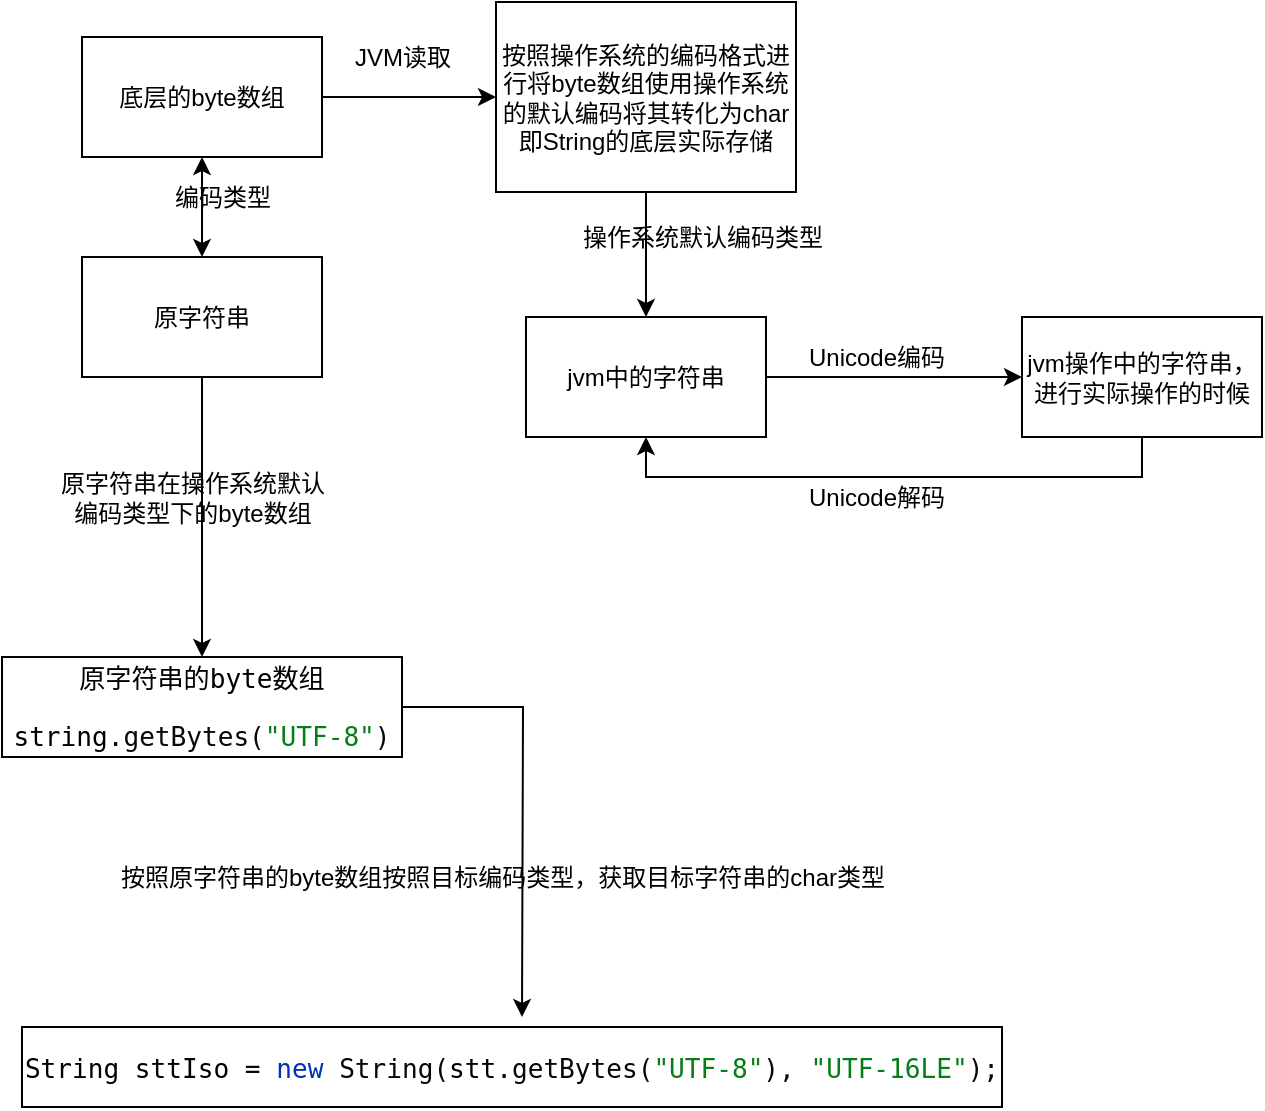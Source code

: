 <mxfile version="18.0.3" type="github">
  <diagram id="Y_zqLpwK-s-20bb0sWx3" name="第 1 页">
    <mxGraphModel dx="1422" dy="754" grid="1" gridSize="10" guides="1" tooltips="1" connect="1" arrows="1" fold="1" page="1" pageScale="1" pageWidth="827" pageHeight="1169" math="0" shadow="0">
      <root>
        <mxCell id="0" />
        <mxCell id="1" parent="0" />
        <mxCell id="Clm08EFhY0WN1bNjYeMY-13" value="" style="edgeStyle=orthogonalEdgeStyle;rounded=0;orthogonalLoop=1;jettySize=auto;html=1;" edge="1" parent="1" source="ttnnJIjA9G-Q_sFXiSrG-1" target="Clm08EFhY0WN1bNjYeMY-12">
          <mxGeometry relative="1" as="geometry" />
        </mxCell>
        <mxCell id="ttnnJIjA9G-Q_sFXiSrG-1" value="原字符串" style="rounded=0;whiteSpace=wrap;html=1;" parent="1" vertex="1">
          <mxGeometry x="160" y="207.5" width="120" height="60" as="geometry" />
        </mxCell>
        <mxCell id="ttnnJIjA9G-Q_sFXiSrG-2" value="底层的byte数组" style="rounded=0;whiteSpace=wrap;html=1;" parent="1" vertex="1">
          <mxGeometry x="160" y="97.5" width="120" height="60" as="geometry" />
        </mxCell>
        <mxCell id="ttnnJIjA9G-Q_sFXiSrG-3" value="" style="endArrow=classic;startArrow=classic;html=1;rounded=0;exitX=0.5;exitY=0;exitDx=0;exitDy=0;" parent="1" source="ttnnJIjA9G-Q_sFXiSrG-1" target="ttnnJIjA9G-Q_sFXiSrG-2" edge="1">
          <mxGeometry width="50" height="50" relative="1" as="geometry">
            <mxPoint x="410" y="437.5" as="sourcePoint" />
            <mxPoint x="460" y="387.5" as="targetPoint" />
          </mxGeometry>
        </mxCell>
        <mxCell id="Clm08EFhY0WN1bNjYeMY-2" value="" style="edgeStyle=orthogonalEdgeStyle;rounded=0;orthogonalLoop=1;jettySize=auto;html=1;" edge="1" parent="1" source="ttnnJIjA9G-Q_sFXiSrG-4" target="Clm08EFhY0WN1bNjYeMY-1">
          <mxGeometry relative="1" as="geometry" />
        </mxCell>
        <mxCell id="ttnnJIjA9G-Q_sFXiSrG-4" value="按照操作系统的编码格式进行将byte数组使用操作系统的默认编码将其转化为char即String的底层实际存储" style="rounded=0;whiteSpace=wrap;html=1;" parent="1" vertex="1">
          <mxGeometry x="367" y="80" width="150" height="95" as="geometry" />
        </mxCell>
        <mxCell id="ttnnJIjA9G-Q_sFXiSrG-5" value="" style="endArrow=classic;html=1;rounded=0;exitX=1;exitY=0.5;exitDx=0;exitDy=0;entryX=0;entryY=0.5;entryDx=0;entryDy=0;" parent="1" source="ttnnJIjA9G-Q_sFXiSrG-2" target="ttnnJIjA9G-Q_sFXiSrG-4" edge="1">
          <mxGeometry width="50" height="50" relative="1" as="geometry">
            <mxPoint x="410" y="437.5" as="sourcePoint" />
            <mxPoint x="460" y="387.5" as="targetPoint" />
          </mxGeometry>
        </mxCell>
        <mxCell id="ttnnJIjA9G-Q_sFXiSrG-6" value="JVM读取" style="text;html=1;align=center;verticalAlign=middle;resizable=0;points=[];autosize=1;strokeColor=none;fillColor=none;" parent="1" vertex="1">
          <mxGeometry x="290" y="97.5" width="60" height="20" as="geometry" />
        </mxCell>
        <mxCell id="Clm08EFhY0WN1bNjYeMY-4" value="" style="edgeStyle=orthogonalEdgeStyle;rounded=0;orthogonalLoop=1;jettySize=auto;html=1;" edge="1" parent="1" source="Clm08EFhY0WN1bNjYeMY-1" target="Clm08EFhY0WN1bNjYeMY-3">
          <mxGeometry relative="1" as="geometry" />
        </mxCell>
        <mxCell id="Clm08EFhY0WN1bNjYeMY-1" value="jvm中的字符串" style="rounded=0;whiteSpace=wrap;html=1;" vertex="1" parent="1">
          <mxGeometry x="382" y="237.5" width="120" height="60" as="geometry" />
        </mxCell>
        <mxCell id="Clm08EFhY0WN1bNjYeMY-9" style="edgeStyle=orthogonalEdgeStyle;rounded=0;orthogonalLoop=1;jettySize=auto;html=1;entryX=0.5;entryY=1;entryDx=0;entryDy=0;" edge="1" parent="1" source="Clm08EFhY0WN1bNjYeMY-3" target="Clm08EFhY0WN1bNjYeMY-1">
          <mxGeometry relative="1" as="geometry">
            <Array as="points">
              <mxPoint x="690" y="317.5" />
              <mxPoint x="442" y="317.5" />
            </Array>
          </mxGeometry>
        </mxCell>
        <mxCell id="Clm08EFhY0WN1bNjYeMY-3" value="jvm操作中的字符串，进行实际操作的时候" style="rounded=0;whiteSpace=wrap;html=1;" vertex="1" parent="1">
          <mxGeometry x="630" y="237.5" width="120" height="60" as="geometry" />
        </mxCell>
        <mxCell id="Clm08EFhY0WN1bNjYeMY-5" value="编码类型" style="text;html=1;align=center;verticalAlign=middle;resizable=0;points=[];autosize=1;strokeColor=none;fillColor=none;" vertex="1" parent="1">
          <mxGeometry x="200" y="167.5" width="60" height="20" as="geometry" />
        </mxCell>
        <mxCell id="Clm08EFhY0WN1bNjYeMY-6" value="操作系统默认编码类型" style="text;html=1;align=center;verticalAlign=middle;resizable=0;points=[];autosize=1;strokeColor=none;fillColor=none;" vertex="1" parent="1">
          <mxGeometry x="400" y="187.5" width="140" height="20" as="geometry" />
        </mxCell>
        <mxCell id="Clm08EFhY0WN1bNjYeMY-8" value="Unicode编码" style="text;html=1;align=center;verticalAlign=middle;resizable=0;points=[];autosize=1;strokeColor=none;fillColor=none;" vertex="1" parent="1">
          <mxGeometry x="517" y="247.5" width="80" height="20" as="geometry" />
        </mxCell>
        <mxCell id="Clm08EFhY0WN1bNjYeMY-10" value="Unicode解码" style="text;html=1;align=center;verticalAlign=middle;resizable=0;points=[];autosize=1;strokeColor=none;fillColor=none;" vertex="1" parent="1">
          <mxGeometry x="517" y="317.5" width="80" height="20" as="geometry" />
        </mxCell>
        <mxCell id="Clm08EFhY0WN1bNjYeMY-16" value="" style="edgeStyle=orthogonalEdgeStyle;rounded=0;orthogonalLoop=1;jettySize=auto;html=1;" edge="1" parent="1" source="Clm08EFhY0WN1bNjYeMY-12">
          <mxGeometry relative="1" as="geometry">
            <mxPoint x="380" y="587.5" as="targetPoint" />
          </mxGeometry>
        </mxCell>
        <mxCell id="Clm08EFhY0WN1bNjYeMY-12" value="&lt;pre style=&quot;background-color: rgb(255, 255, 255); font-family: &amp;quot;JetBrains Mono&amp;quot;, monospace; font-size: 9.8pt;&quot;&gt;原字符串的byte数组&lt;/pre&gt;&lt;pre style=&quot;background-color:#ffffff;color:#080808;font-family:&#39;JetBrains Mono&#39;,monospace;font-size:9.8pt;&quot;&gt;&lt;span style=&quot;color:#000000;&quot;&gt;string&lt;/span&gt;.getBytes(&lt;span style=&quot;color:#067d17;&quot;&gt;&quot;UTF-8&quot;&lt;/span&gt;)&lt;/pre&gt;" style="rounded=0;whiteSpace=wrap;html=1;" vertex="1" parent="1">
          <mxGeometry x="120" y="407.5" width="200" height="50" as="geometry" />
        </mxCell>
        <mxCell id="Clm08EFhY0WN1bNjYeMY-14" value="原字符串在操作系统默认&lt;br&gt;编码类型下的byte数组" style="text;html=1;align=center;verticalAlign=middle;resizable=0;points=[];autosize=1;strokeColor=none;fillColor=none;" vertex="1" parent="1">
          <mxGeometry x="140" y="312.5" width="150" height="30" as="geometry" />
        </mxCell>
        <mxCell id="Clm08EFhY0WN1bNjYeMY-15" value="&lt;pre style=&quot;background-color:#ffffff;color:#080808;font-family:&#39;JetBrains Mono&#39;,monospace;font-size:9.8pt;&quot;&gt;&lt;span style=&quot;color:#000000;&quot;&gt;String sttIso &lt;/span&gt;= &lt;span style=&quot;color:#0033b3;&quot;&gt;new &lt;/span&gt;String(&lt;span style=&quot;color:#000000;&quot;&gt;stt&lt;/span&gt;.getBytes(&lt;span style=&quot;color:#067d17;&quot;&gt;&quot;UTF-8&quot;&lt;/span&gt;), &lt;span style=&quot;color:#067d17;&quot;&gt;&quot;UTF-16LE&quot;&lt;/span&gt;);&lt;/pre&gt;" style="rounded=0;whiteSpace=wrap;html=1;" vertex="1" parent="1">
          <mxGeometry x="130" y="592.5" width="490" height="40" as="geometry" />
        </mxCell>
        <mxCell id="Clm08EFhY0WN1bNjYeMY-17" value="按照原字符串的byte数组按照目标编码类型，获取目标字符串的char类型" style="text;html=1;align=center;verticalAlign=middle;resizable=0;points=[];autosize=1;strokeColor=none;fillColor=none;" vertex="1" parent="1">
          <mxGeometry x="170" y="507.5" width="400" height="20" as="geometry" />
        </mxCell>
      </root>
    </mxGraphModel>
  </diagram>
</mxfile>
